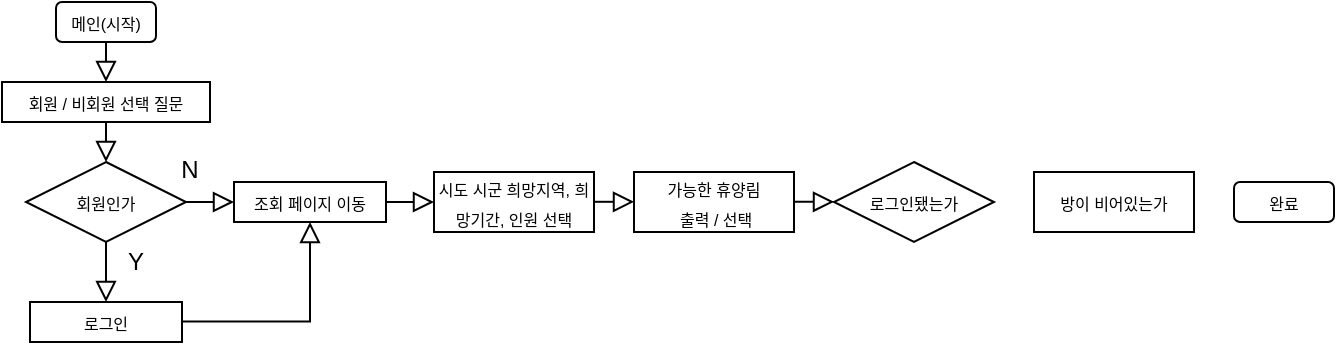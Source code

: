 <mxfile version="24.2.1" type="github">
  <diagram id="C5RBs43oDa-KdzZeNtuy" name="Page-1">
    <mxGraphModel dx="1154" dy="597" grid="1" gridSize="10" guides="1" tooltips="1" connect="1" arrows="1" fold="1" page="1" pageScale="1" pageWidth="827" pageHeight="1169" math="0" shadow="0">
      <root>
        <mxCell id="WIyWlLk6GJQsqaUBKTNV-0" />
        <mxCell id="WIyWlLk6GJQsqaUBKTNV-1" parent="WIyWlLk6GJQsqaUBKTNV-0" />
        <mxCell id="WIyWlLk6GJQsqaUBKTNV-3" value="&lt;font style=&quot;font-size: 8px;&quot;&gt;메인(시작)&lt;/font&gt;" style="rounded=1;whiteSpace=wrap;html=1;fontSize=12;glass=0;strokeWidth=1;shadow=0;" parent="WIyWlLk6GJQsqaUBKTNV-1" vertex="1">
          <mxGeometry x="61" y="30" width="50" height="20" as="geometry" />
        </mxCell>
        <mxCell id="53Y-oGNE0GTHiMLFMjVp-3" value="&lt;font style=&quot;font-size: 8px;&quot;&gt;회원인가&lt;/font&gt;" style="rhombus;whiteSpace=wrap;html=1;" vertex="1" parent="WIyWlLk6GJQsqaUBKTNV-1">
          <mxGeometry x="46" y="110" width="80" height="40" as="geometry" />
        </mxCell>
        <mxCell id="53Y-oGNE0GTHiMLFMjVp-6" value="" style="rounded=0;html=1;jettySize=auto;orthogonalLoop=1;fontSize=11;endArrow=block;endFill=0;endSize=8;strokeWidth=1;shadow=0;labelBackgroundColor=none;edgeStyle=orthogonalEdgeStyle;" edge="1" parent="WIyWlLk6GJQsqaUBKTNV-1" source="53Y-oGNE0GTHiMLFMjVp-3" target="53Y-oGNE0GTHiMLFMjVp-27">
          <mxGeometry relative="1" as="geometry">
            <mxPoint x="130" y="209" as="sourcePoint" />
            <mxPoint x="150.057" y="130.029" as="targetPoint" />
            <Array as="points">
              <mxPoint x="130" y="130" />
              <mxPoint x="130" y="130" />
            </Array>
          </mxGeometry>
        </mxCell>
        <mxCell id="53Y-oGNE0GTHiMLFMjVp-7" value="N" style="text;strokeColor=none;align=center;fillColor=none;html=1;verticalAlign=middle;whiteSpace=wrap;rounded=0;" vertex="1" parent="WIyWlLk6GJQsqaUBKTNV-1">
          <mxGeometry x="118" y="104" width="20" height="20" as="geometry" />
        </mxCell>
        <mxCell id="53Y-oGNE0GTHiMLFMjVp-11" value="Y" style="text;strokeColor=none;align=center;fillColor=none;html=1;verticalAlign=middle;whiteSpace=wrap;rounded=0;" vertex="1" parent="WIyWlLk6GJQsqaUBKTNV-1">
          <mxGeometry x="91" y="150" width="20" height="20" as="geometry" />
        </mxCell>
        <mxCell id="53Y-oGNE0GTHiMLFMjVp-14" value="" style="rounded=0;html=1;jettySize=auto;orthogonalLoop=1;fontSize=11;endArrow=block;endFill=0;endSize=8;strokeWidth=1;shadow=0;labelBackgroundColor=none;edgeStyle=orthogonalEdgeStyle;exitX=0.5;exitY=1;exitDx=0;exitDy=0;entryX=0.5;entryY=0;entryDx=0;entryDy=0;" edge="1" parent="WIyWlLk6GJQsqaUBKTNV-1" source="WIyWlLk6GJQsqaUBKTNV-3" target="53Y-oGNE0GTHiMLFMjVp-18">
          <mxGeometry relative="1" as="geometry">
            <mxPoint x="90" y="70" as="sourcePoint" />
            <mxPoint x="90" y="100" as="targetPoint" />
          </mxGeometry>
        </mxCell>
        <mxCell id="53Y-oGNE0GTHiMLFMjVp-18" value="&lt;span style=&quot;font-size: 8px;&quot;&gt;회원 / 비회원 선택 질문&lt;/span&gt;" style="rounded=0;whiteSpace=wrap;html=1;" vertex="1" parent="WIyWlLk6GJQsqaUBKTNV-1">
          <mxGeometry x="34" y="70" width="104" height="20" as="geometry" />
        </mxCell>
        <mxCell id="53Y-oGNE0GTHiMLFMjVp-20" value="" style="rounded=0;html=1;jettySize=auto;orthogonalLoop=1;fontSize=11;endArrow=block;endFill=0;endSize=8;strokeWidth=1;shadow=0;labelBackgroundColor=none;edgeStyle=orthogonalEdgeStyle;exitX=0.5;exitY=1;exitDx=0;exitDy=0;" edge="1" parent="WIyWlLk6GJQsqaUBKTNV-1" source="53Y-oGNE0GTHiMLFMjVp-18" target="53Y-oGNE0GTHiMLFMjVp-3">
          <mxGeometry relative="1" as="geometry">
            <mxPoint x="96" y="60" as="sourcePoint" />
            <mxPoint x="96" y="80" as="targetPoint" />
            <Array as="points">
              <mxPoint x="90" y="90" />
              <mxPoint x="90" y="90" />
            </Array>
          </mxGeometry>
        </mxCell>
        <mxCell id="53Y-oGNE0GTHiMLFMjVp-23" value="&lt;font style=&quot;font-size: 8px;&quot;&gt;로그인&lt;/font&gt;" style="whiteSpace=wrap;html=1;" vertex="1" parent="WIyWlLk6GJQsqaUBKTNV-1">
          <mxGeometry x="48" y="180" width="76" height="20" as="geometry" />
        </mxCell>
        <mxCell id="53Y-oGNE0GTHiMLFMjVp-26" value="" style="rounded=0;html=1;jettySize=auto;orthogonalLoop=1;fontSize=11;endArrow=block;endFill=0;endSize=8;strokeWidth=1;shadow=0;labelBackgroundColor=none;edgeStyle=orthogonalEdgeStyle;exitX=0.5;exitY=1;exitDx=0;exitDy=0;entryX=0.5;entryY=0;entryDx=0;entryDy=0;" edge="1" parent="WIyWlLk6GJQsqaUBKTNV-1" source="53Y-oGNE0GTHiMLFMjVp-3" target="53Y-oGNE0GTHiMLFMjVp-23">
          <mxGeometry relative="1" as="geometry">
            <mxPoint x="136" y="140" as="sourcePoint" />
            <mxPoint x="160.057" y="140.029" as="targetPoint" />
            <Array as="points" />
          </mxGeometry>
        </mxCell>
        <mxCell id="53Y-oGNE0GTHiMLFMjVp-27" value="&lt;span style=&quot;font-size: 8px;&quot;&gt;조회 페이지 이동&lt;/span&gt;" style="whiteSpace=wrap;html=1;" vertex="1" parent="WIyWlLk6GJQsqaUBKTNV-1">
          <mxGeometry x="150" y="120" width="76" height="20" as="geometry" />
        </mxCell>
        <mxCell id="53Y-oGNE0GTHiMLFMjVp-30" value="&lt;span style=&quot;font-size: 8px;&quot;&gt;시도 시군 희망지역, 희망기간, 인원 선택&lt;/span&gt;" style="whiteSpace=wrap;html=1;" vertex="1" parent="WIyWlLk6GJQsqaUBKTNV-1">
          <mxGeometry x="250" y="115" width="80" height="30" as="geometry" />
        </mxCell>
        <mxCell id="53Y-oGNE0GTHiMLFMjVp-31" value="&lt;span style=&quot;font-size: 8px;&quot;&gt;가능한 휴양림&lt;/span&gt;&lt;div&gt;&lt;span style=&quot;font-size: 8px;&quot;&gt;&amp;nbsp;출력 / 선택&lt;/span&gt;&lt;/div&gt;" style="whiteSpace=wrap;html=1;" vertex="1" parent="WIyWlLk6GJQsqaUBKTNV-1">
          <mxGeometry x="350" y="115" width="80" height="30" as="geometry" />
        </mxCell>
        <mxCell id="53Y-oGNE0GTHiMLFMjVp-33" value="" style="rounded=0;html=1;jettySize=auto;orthogonalLoop=1;fontSize=11;endArrow=block;endFill=0;endSize=8;strokeWidth=1;shadow=0;labelBackgroundColor=none;edgeStyle=orthogonalEdgeStyle;entryX=0.5;entryY=1;entryDx=0;entryDy=0;" edge="1" parent="WIyWlLk6GJQsqaUBKTNV-1" target="53Y-oGNE0GTHiMLFMjVp-27">
          <mxGeometry relative="1" as="geometry">
            <mxPoint x="124" y="189.76" as="sourcePoint" />
            <mxPoint x="148" y="189.76" as="targetPoint" />
            <Array as="points">
              <mxPoint x="188" y="190" />
            </Array>
          </mxGeometry>
        </mxCell>
        <mxCell id="53Y-oGNE0GTHiMLFMjVp-34" value="" style="rounded=0;html=1;jettySize=auto;orthogonalLoop=1;fontSize=11;endArrow=block;endFill=0;endSize=8;strokeWidth=1;shadow=0;labelBackgroundColor=none;edgeStyle=orthogonalEdgeStyle;entryX=0;entryY=0.5;entryDx=0;entryDy=0;exitX=1;exitY=0.5;exitDx=0;exitDy=0;" edge="1" parent="WIyWlLk6GJQsqaUBKTNV-1" source="53Y-oGNE0GTHiMLFMjVp-27" target="53Y-oGNE0GTHiMLFMjVp-30">
          <mxGeometry relative="1" as="geometry">
            <mxPoint x="230" y="130" as="sourcePoint" />
            <mxPoint x="96" y="190" as="targetPoint" />
            <Array as="points" />
          </mxGeometry>
        </mxCell>
        <mxCell id="53Y-oGNE0GTHiMLFMjVp-35" value="" style="rounded=0;html=1;jettySize=auto;orthogonalLoop=1;fontSize=11;endArrow=block;endFill=0;endSize=8;strokeWidth=1;shadow=0;labelBackgroundColor=none;edgeStyle=orthogonalEdgeStyle;entryX=0;entryY=0.5;entryDx=0;entryDy=0;exitX=1;exitY=0.5;exitDx=0;exitDy=0;" edge="1" parent="WIyWlLk6GJQsqaUBKTNV-1" target="53Y-oGNE0GTHiMLFMjVp-31">
          <mxGeometry relative="1" as="geometry">
            <mxPoint x="330" y="129.9" as="sourcePoint" />
            <mxPoint x="354" y="129.9" as="targetPoint" />
            <Array as="points" />
          </mxGeometry>
        </mxCell>
        <mxCell id="53Y-oGNE0GTHiMLFMjVp-36" value="" style="rounded=0;html=1;jettySize=auto;orthogonalLoop=1;fontSize=11;endArrow=block;endFill=0;endSize=8;strokeWidth=1;shadow=0;labelBackgroundColor=none;edgeStyle=orthogonalEdgeStyle;entryX=0;entryY=0.5;entryDx=0;entryDy=0;exitX=1;exitY=0.5;exitDx=0;exitDy=0;" edge="1" parent="WIyWlLk6GJQsqaUBKTNV-1">
          <mxGeometry relative="1" as="geometry">
            <mxPoint x="430" y="129.87" as="sourcePoint" />
            <mxPoint x="450" y="129.97" as="targetPoint" />
            <Array as="points" />
          </mxGeometry>
        </mxCell>
        <mxCell id="53Y-oGNE0GTHiMLFMjVp-37" value="&lt;font style=&quot;font-size: 8px;&quot;&gt;로그인됐는가&lt;/font&gt;" style="rhombus;whiteSpace=wrap;html=1;" vertex="1" parent="WIyWlLk6GJQsqaUBKTNV-1">
          <mxGeometry x="450" y="110" width="80" height="40" as="geometry" />
        </mxCell>
        <mxCell id="53Y-oGNE0GTHiMLFMjVp-39" value="&lt;span style=&quot;font-size: 8px;&quot;&gt;방이 비어있는가&lt;/span&gt;" style="whiteSpace=wrap;html=1;" vertex="1" parent="WIyWlLk6GJQsqaUBKTNV-1">
          <mxGeometry x="550" y="115" width="80" height="30" as="geometry" />
        </mxCell>
        <mxCell id="53Y-oGNE0GTHiMLFMjVp-41" value="&lt;font style=&quot;font-size: 8px;&quot;&gt;완료&lt;/font&gt;" style="rounded=1;whiteSpace=wrap;html=1;fontSize=12;glass=0;strokeWidth=1;shadow=0;" vertex="1" parent="WIyWlLk6GJQsqaUBKTNV-1">
          <mxGeometry x="650" y="120" width="50" height="20" as="geometry" />
        </mxCell>
      </root>
    </mxGraphModel>
  </diagram>
</mxfile>
